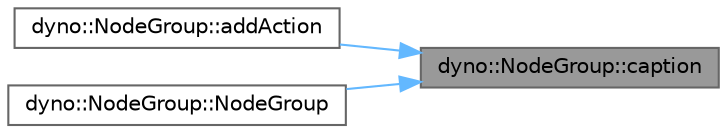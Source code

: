 digraph "dyno::NodeGroup::caption"
{
 // LATEX_PDF_SIZE
  bgcolor="transparent";
  edge [fontname=Helvetica,fontsize=10,labelfontname=Helvetica,labelfontsize=10];
  node [fontname=Helvetica,fontsize=10,shape=box,height=0.2,width=0.4];
  rankdir="RL";
  Node1 [id="Node000001",label="dyno::NodeGroup::caption",height=0.2,width=0.4,color="gray40", fillcolor="grey60", style="filled", fontcolor="black",tooltip=" "];
  Node1 -> Node2 [id="edge1_Node000001_Node000002",dir="back",color="steelblue1",style="solid",tooltip=" "];
  Node2 [id="Node000002",label="dyno::NodeGroup::addAction",height=0.2,width=0.4,color="grey40", fillcolor="white", style="filled",URL="$classdyno_1_1_node_group.html#a6209ac8c911f588dfadf73493b599d03",tooltip=" "];
  Node1 -> Node3 [id="edge2_Node000001_Node000003",dir="back",color="steelblue1",style="solid",tooltip=" "];
  Node3 [id="Node000003",label="dyno::NodeGroup::NodeGroup",height=0.2,width=0.4,color="grey40", fillcolor="white", style="filled",URL="$classdyno_1_1_node_group.html#a761894fb3914dd0fc9915d91bd385034",tooltip=" "];
}
